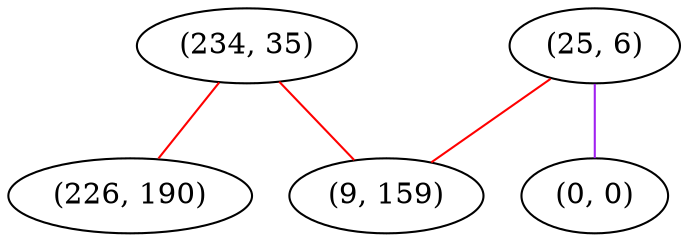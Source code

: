 graph "" {
"(234, 35)";
"(226, 190)";
"(25, 6)";
"(0, 0)";
"(9, 159)";
"(234, 35)" -- "(226, 190)"  [color=red, key=0, weight=1];
"(234, 35)" -- "(9, 159)"  [color=red, key=0, weight=1];
"(25, 6)" -- "(0, 0)"  [color=purple, key=0, weight=4];
"(25, 6)" -- "(9, 159)"  [color=red, key=0, weight=1];
}
